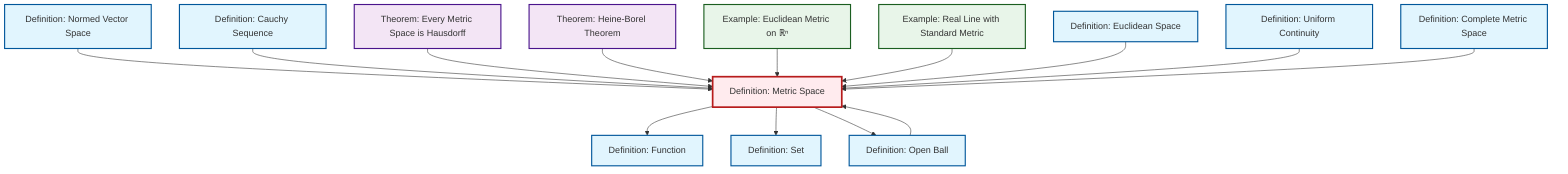 graph TD
    classDef definition fill:#e1f5fe,stroke:#01579b,stroke-width:2px
    classDef theorem fill:#f3e5f5,stroke:#4a148c,stroke-width:2px
    classDef axiom fill:#fff3e0,stroke:#e65100,stroke-width:2px
    classDef example fill:#e8f5e9,stroke:#1b5e20,stroke-width:2px
    classDef current fill:#ffebee,stroke:#b71c1c,stroke-width:3px
    def-function["Definition: Function"]:::definition
    def-uniform-continuity["Definition: Uniform Continuity"]:::definition
    ex-real-line-metric["Example: Real Line with Standard Metric"]:::example
    def-open-ball["Definition: Open Ball"]:::definition
    thm-metric-hausdorff["Theorem: Every Metric Space is Hausdorff"]:::theorem
    def-complete-metric-space["Definition: Complete Metric Space"]:::definition
    def-normed-vector-space["Definition: Normed Vector Space"]:::definition
    def-cauchy-sequence["Definition: Cauchy Sequence"]:::definition
    thm-heine-borel["Theorem: Heine-Borel Theorem"]:::theorem
    def-metric-space["Definition: Metric Space"]:::definition
    def-set["Definition: Set"]:::definition
    def-euclidean-space["Definition: Euclidean Space"]:::definition
    ex-euclidean-metric["Example: Euclidean Metric on ℝⁿ"]:::example
    def-normed-vector-space --> def-metric-space
    def-metric-space --> def-function
    def-cauchy-sequence --> def-metric-space
    def-metric-space --> def-set
    def-metric-space --> def-open-ball
    thm-metric-hausdorff --> def-metric-space
    thm-heine-borel --> def-metric-space
    def-open-ball --> def-metric-space
    ex-euclidean-metric --> def-metric-space
    ex-real-line-metric --> def-metric-space
    def-euclidean-space --> def-metric-space
    def-uniform-continuity --> def-metric-space
    def-complete-metric-space --> def-metric-space
    class def-metric-space current